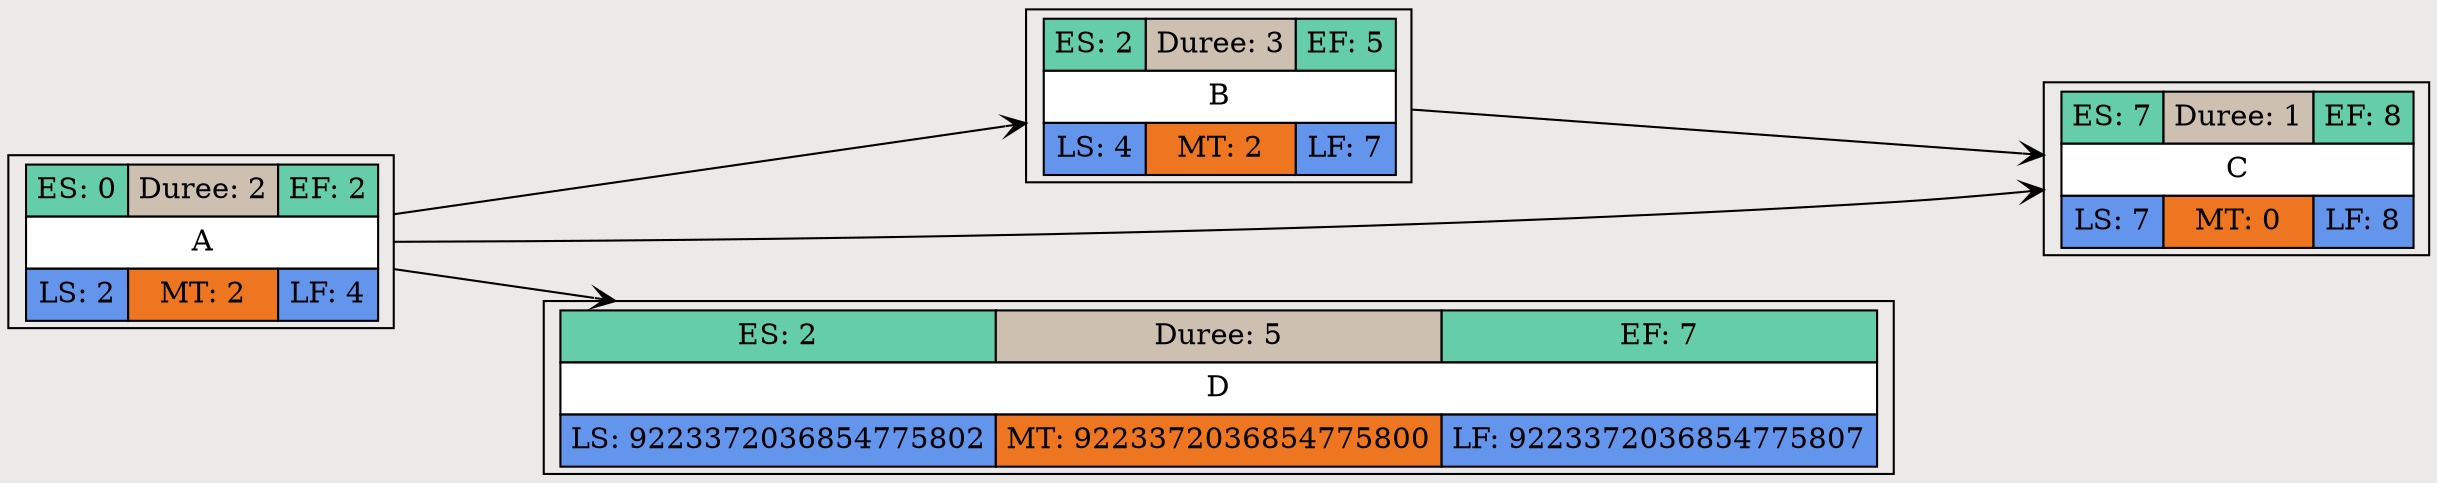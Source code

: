 digraph PERT {
  rankdir=LR;
  ranksep=1;
  node [shape=record];
  edge [arrowhead=vee];
  bgcolor="#ECE9E9";
  102 [label=<<TABLE BORDER='0' CELLBORDER='1' CELLSPACING='0' CELLPADDING='4'>
        <TR><TD BGCOLOR= 'aquamarine3'>ES: 0</TD><TD BGCOLOR= 'antiquewhite3'>Duree: 2</TD><TD BGCOLOR= 'aquamarine3'>EF: 2</TD></TR>
        <TR><TD BGCOLOR= 'white' COLSPAN='3'>A</TD></TR>
        <TR><TD BGCOLOR= 'cornflowerblue'>LS: 2</TD><TD BGCOLOR= 'chocolate2'>MT: 2</TD><TD BGCOLOR= 'cornflowerblue'>LF: 4</TD></TR>
        
        </TABLE>>]
  103 [label=<<TABLE BORDER='0' CELLBORDER='1' CELLSPACING='0' CELLPADDING='4'>
        <TR><TD BGCOLOR= 'aquamarine3'>ES: 2</TD><TD BGCOLOR= 'antiquewhite3'>Duree: 3</TD><TD BGCOLOR= 'aquamarine3'>EF: 5</TD></TR>
        <TR><TD BGCOLOR= 'white' COLSPAN='3'>B</TD></TR>
        <TR><TD BGCOLOR= 'cornflowerblue'>LS: 4</TD><TD BGCOLOR= 'chocolate2'>MT: 2</TD><TD BGCOLOR= 'cornflowerblue'>LF: 7</TD></TR>
        
        </TABLE>>]
  104 [label=<<TABLE BORDER='0' CELLBORDER='1' CELLSPACING='0' CELLPADDING='4'>
        <TR><TD BGCOLOR= 'aquamarine3'>ES: 7</TD><TD BGCOLOR= 'antiquewhite3'>Duree: 1</TD><TD BGCOLOR= 'aquamarine3'>EF: 8</TD></TR>
        <TR><TD BGCOLOR= 'white' COLSPAN='3'>C</TD></TR>
        <TR><TD BGCOLOR= 'cornflowerblue'>LS: 7</TD><TD BGCOLOR= 'chocolate2'>MT: 0</TD><TD BGCOLOR= 'cornflowerblue'>LF: 8</TD></TR>
        
        </TABLE>>]
  111 [label=<<TABLE BORDER='0' CELLBORDER='1' CELLSPACING='0' CELLPADDING='4'>
        <TR><TD BGCOLOR= 'aquamarine3'>ES: 2</TD><TD BGCOLOR= 'antiquewhite3'>Duree: 5</TD><TD BGCOLOR= 'aquamarine3'>EF: 7</TD></TR>
        <TR><TD BGCOLOR= 'white' COLSPAN='3'>D</TD></TR>
        <TR><TD BGCOLOR= 'cornflowerblue'>LS: 9223372036854775802</TD><TD BGCOLOR= 'chocolate2'>MT: 9223372036854775800</TD><TD BGCOLOR= 'cornflowerblue'>LF: 9223372036854775807</TD></TR>
        
        </TABLE>>]
  102 -> 103
  102 -> 104
  103 -> 104
  102 -> 111
}
